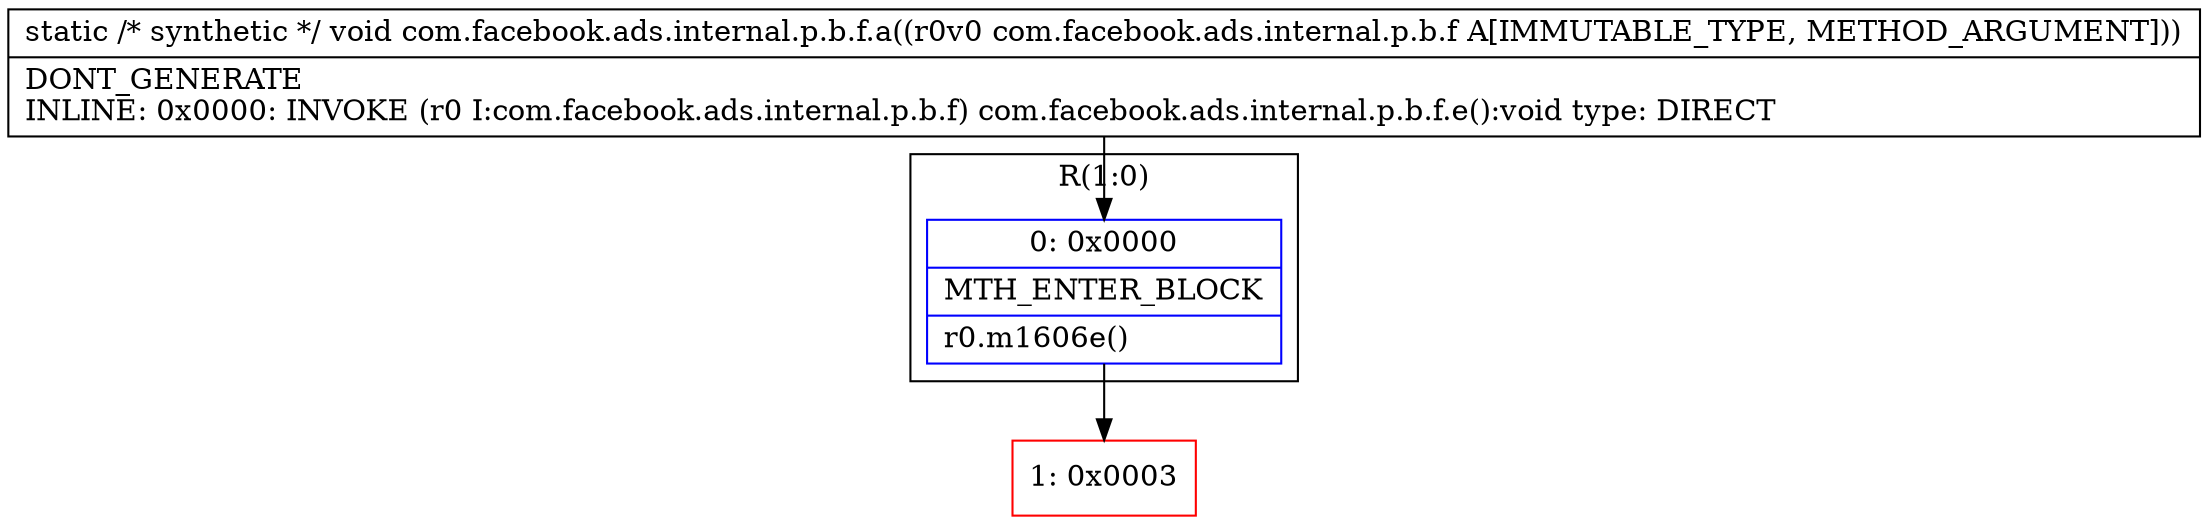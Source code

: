 digraph "CFG forcom.facebook.ads.internal.p.b.f.a(Lcom\/facebook\/ads\/internal\/p\/b\/f;)V" {
subgraph cluster_Region_380983728 {
label = "R(1:0)";
node [shape=record,color=blue];
Node_0 [shape=record,label="{0\:\ 0x0000|MTH_ENTER_BLOCK\l|r0.m1606e()\l}"];
}
Node_1 [shape=record,color=red,label="{1\:\ 0x0003}"];
MethodNode[shape=record,label="{static \/* synthetic *\/ void com.facebook.ads.internal.p.b.f.a((r0v0 com.facebook.ads.internal.p.b.f A[IMMUTABLE_TYPE, METHOD_ARGUMENT]))  | DONT_GENERATE\lINLINE: 0x0000: INVOKE  (r0 I:com.facebook.ads.internal.p.b.f) com.facebook.ads.internal.p.b.f.e():void type: DIRECT\l}"];
MethodNode -> Node_0;
Node_0 -> Node_1;
}

